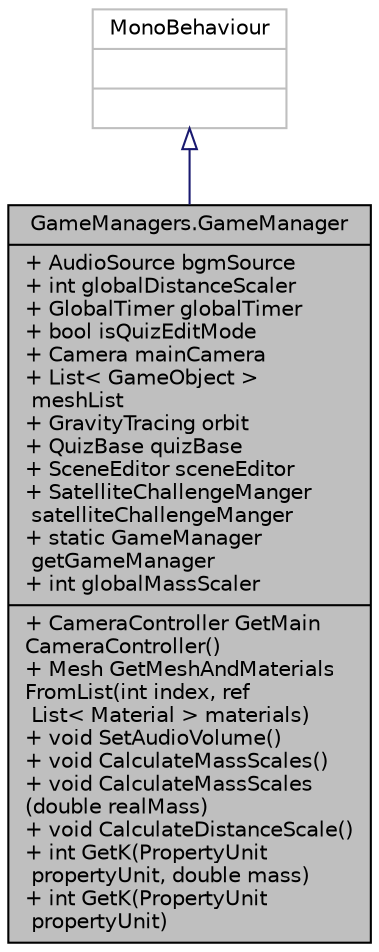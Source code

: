 digraph "GameManagers.GameManager"
{
 // INTERACTIVE_SVG=YES
 // LATEX_PDF_SIZE
  edge [fontname="Helvetica",fontsize="10",labelfontname="Helvetica",labelfontsize="10"];
  node [fontname="Helvetica",fontsize="10",shape=record];
  Node1 [label="{GameManagers.GameManager\n|+ AudioSource bgmSource\l+ int globalDistanceScaler\l+ GlobalTimer globalTimer\l+ bool isQuizEditMode\l+ Camera mainCamera\l+ List\< GameObject \>\l meshList\l+ GravityTracing orbit\l+ QuizBase quizBase\l+ SceneEditor sceneEditor\l+ SatelliteChallengeManger\l satelliteChallengeManger\l+ static GameManager\l getGameManager\l+ int globalMassScaler\l|+ CameraController GetMain\lCameraController()\l+ Mesh GetMeshAndMaterials\lFromList(int index, ref\l List\< Material \> materials)\l+ void SetAudioVolume()\l+ void CalculateMassScales()\l+ void CalculateMassScales\l(double realMass)\l+ void CalculateDistanceScale()\l+ int GetK(PropertyUnit\l propertyUnit, double mass)\l+ int GetK(PropertyUnit\l propertyUnit)\l}",height=0.2,width=0.4,color="black", fillcolor="grey75", style="filled", fontcolor="black",tooltip="全局管理"];
  Node2 -> Node1 [dir="back",color="midnightblue",fontsize="10",style="solid",arrowtail="onormal",fontname="Helvetica"];
  Node2 [label="{MonoBehaviour\n||}",height=0.2,width=0.4,color="grey75", fillcolor="white", style="filled",tooltip=" "];
}
